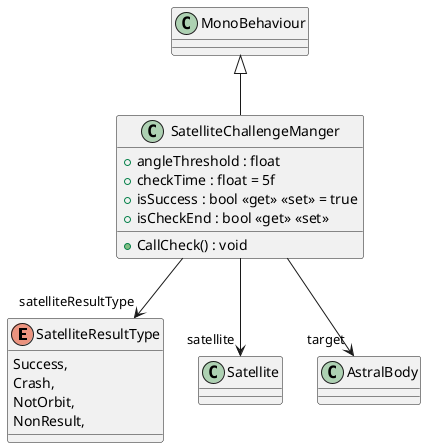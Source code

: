 @startuml
enum SatelliteResultType {
    Success,
    Crash,
    NotOrbit,
    NonResult,
}
class SatelliteChallengeManger {
    + angleThreshold : float
    + checkTime : float = 5f
    + isSuccess : bool <<get>> <<set>> = true
    + isCheckEnd : bool <<get>> <<set>>
    + CallCheck() : void
}
MonoBehaviour <|-- SatelliteChallengeManger
SatelliteChallengeManger --> "satellite" Satellite
SatelliteChallengeManger --> "target" AstralBody
SatelliteChallengeManger --> "satelliteResultType" SatelliteResultType
@enduml
